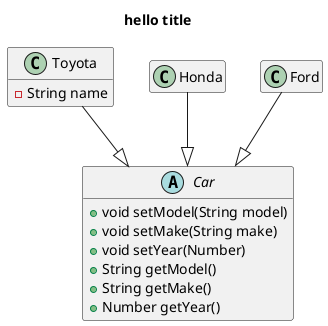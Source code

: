 @startuml hello

hide empty members
title hello title
abstract Car {
  + void setModel(String model)
  + void setMake(String make)
  + void setYear(Number)
  + String getModel()
  + String getMake()
  + Number getYear()
}
  
class Toyota {
  - String name
}
class Honda
class Ford
  
Toyota --|> Car
Honda --|> Car
Ford --|> Car

@enduml